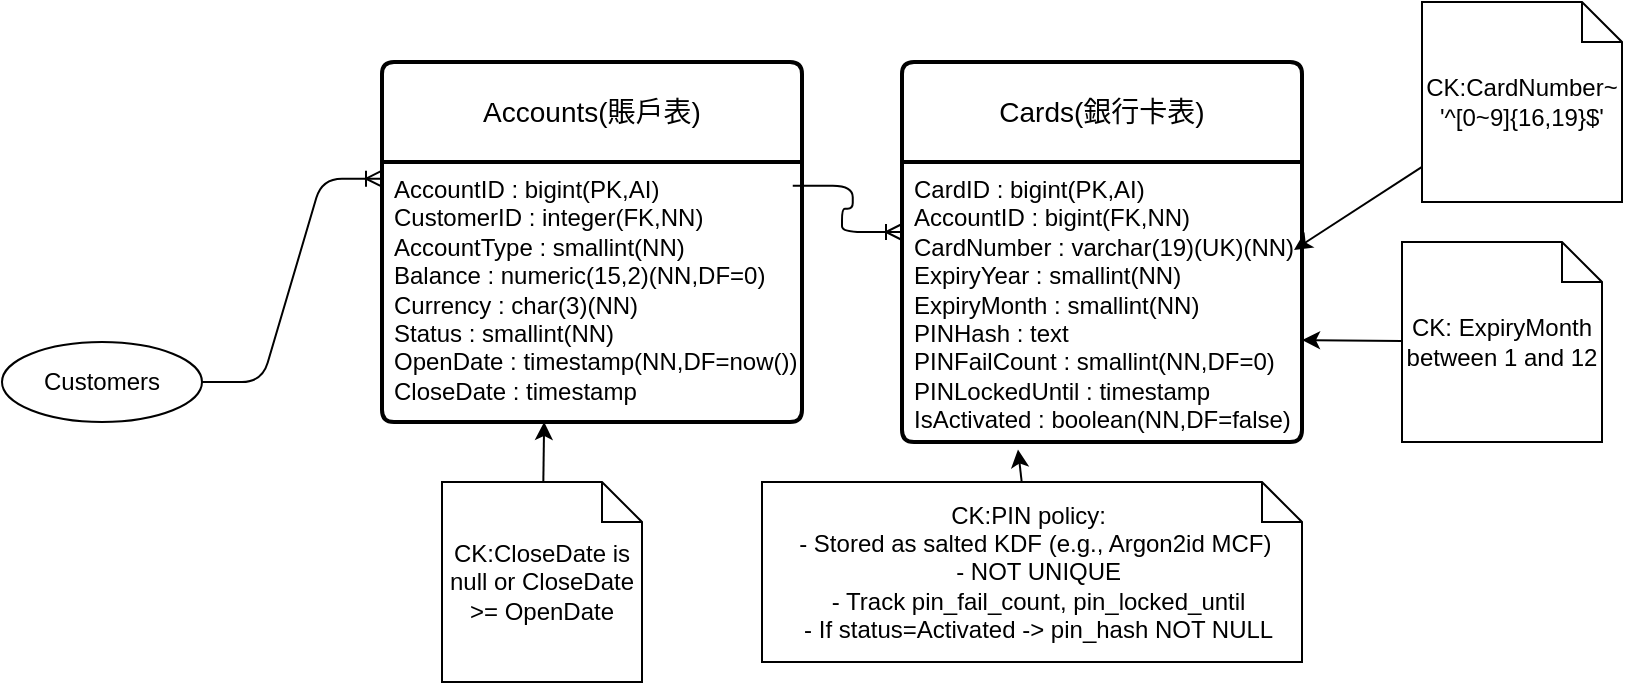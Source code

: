 <mxfile>
    <diagram id="pXt7ZD64DGQOCssldogR" name="第 1 页">
        <mxGraphModel dx="587" dy="787" grid="1" gridSize="10" guides="1" tooltips="1" connect="1" arrows="1" fold="1" page="1" pageScale="1" pageWidth="827" pageHeight="1169" math="0" shadow="0">
            <root>
                <mxCell id="0"/>
                <mxCell id="1" parent="0"/>
                <mxCell id="2" value="Accounts(賬戶表)" style="swimlane;childLayout=stackLayout;horizontal=1;startSize=50;horizontalStack=0;rounded=1;fontSize=14;fontStyle=0;strokeWidth=2;resizeParent=0;resizeLast=1;shadow=0;dashed=0;align=center;arcSize=4;whiteSpace=wrap;html=1;" parent="1" vertex="1">
                    <mxGeometry x="200" y="190" width="210" height="180" as="geometry"/>
                </mxCell>
                <mxCell id="3" value="AccountID : bigint(PK,AI)&lt;div&gt;CustomerID : integer(FK,NN)&lt;/div&gt;&lt;div&gt;AccountType : smallint(NN)&lt;/div&gt;&lt;div&gt;Balance : numeric(15,2)(NN,DF=0)&lt;br&gt;Currency : char(3)(NN)&lt;/div&gt;&lt;div&gt;Status : smallint(NN)&lt;/div&gt;&lt;div&gt;OpenDate : timestamp(NN,DF=now())&lt;/div&gt;&lt;div&gt;CloseDate : timestamp&lt;/div&gt;" style="align=left;strokeColor=none;fillColor=none;spacingLeft=4;fontSize=12;verticalAlign=top;resizable=0;rotatable=0;part=1;html=1;" parent="2" vertex="1">
                    <mxGeometry y="50" width="210" height="130" as="geometry"/>
                </mxCell>
                <mxCell id="4" value="Cards(銀行卡表)" style="swimlane;childLayout=stackLayout;horizontal=1;startSize=50;horizontalStack=0;rounded=1;fontSize=14;fontStyle=0;strokeWidth=2;resizeParent=0;resizeLast=1;shadow=0;dashed=0;align=center;arcSize=4;whiteSpace=wrap;html=1;" parent="1" vertex="1">
                    <mxGeometry x="460" y="190" width="200" height="190" as="geometry"/>
                </mxCell>
                <mxCell id="5" value="CardID : bigint(PK,AI)&lt;div&gt;AccountID : bigint(FK,NN)&lt;/div&gt;&lt;div&gt;CardNumber : varchar(19)(UK)(NN)&lt;/div&gt;&lt;div&gt;ExpiryYear : smallint(NN)&lt;/div&gt;&lt;div&gt;ExpiryMonth : smallint(NN)&lt;/div&gt;&lt;div&gt;&lt;span style=&quot;background-color: transparent;&quot;&gt;PINHash : text&lt;/span&gt;&lt;/div&gt;&lt;div&gt;&lt;span style=&quot;background-color: transparent;&quot;&gt;PINFailCount : smallint(NN,DF=0)&lt;/span&gt;&lt;/div&gt;&lt;div&gt;&lt;span style=&quot;background-color: transparent;&quot;&gt;PINLockedUntil : timestamp&lt;/span&gt;&lt;/div&gt;&lt;div&gt;&lt;span style=&quot;background-color: transparent;&quot;&gt;IsActivated : boolean(NN,DF=false)&lt;/span&gt;&lt;/div&gt;" style="align=left;strokeColor=none;fillColor=none;spacingLeft=4;fontSize=12;verticalAlign=top;resizable=0;rotatable=0;part=1;html=1;" parent="4" vertex="1">
                    <mxGeometry y="50" width="200" height="140" as="geometry"/>
                </mxCell>
                <mxCell id="6" value="" style="edgeStyle=entityRelationEdgeStyle;fontSize=12;html=1;endArrow=ERoneToMany;exitX=0.978;exitY=0.091;exitDx=0;exitDy=0;exitPerimeter=0;entryX=0;entryY=0.25;entryDx=0;entryDy=0;" parent="1" source="3" target="5" edge="1">
                    <mxGeometry width="100" height="100" relative="1" as="geometry">
                        <mxPoint x="370" y="310" as="sourcePoint"/>
                        <mxPoint x="470" y="210" as="targetPoint"/>
                    </mxGeometry>
                </mxCell>
                <mxCell id="7" value="" style="edgeStyle=entityRelationEdgeStyle;fontSize=12;html=1;endArrow=ERoneToMany;entryX=0;entryY=0.064;entryDx=0;entryDy=0;entryPerimeter=0;" parent="1" target="3" edge="1">
                    <mxGeometry width="100" height="100" relative="1" as="geometry">
                        <mxPoint x="110" y="350" as="sourcePoint"/>
                        <mxPoint x="160" y="250" as="targetPoint"/>
                    </mxGeometry>
                </mxCell>
                <mxCell id="9" value="Customers" style="ellipse;whiteSpace=wrap;html=1;align=center;" parent="1" vertex="1">
                    <mxGeometry x="10" y="330" width="100" height="40" as="geometry"/>
                </mxCell>
                <mxCell id="10" value="CK:CloseDate is null or CloseDate &amp;gt;= OpenDate" style="shape=note;size=20;whiteSpace=wrap;html=1;" vertex="1" parent="1">
                    <mxGeometry x="230" y="400" width="100" height="100" as="geometry"/>
                </mxCell>
                <mxCell id="11" style="edgeStyle=none;html=1;entryX=0.386;entryY=1;entryDx=0;entryDy=0;entryPerimeter=0;" edge="1" parent="1" source="10" target="3">
                    <mxGeometry relative="1" as="geometry"/>
                </mxCell>
                <mxCell id="13" style="edgeStyle=none;html=1;entryX=1;entryY=0.636;entryDx=0;entryDy=0;entryPerimeter=0;" edge="1" parent="1" source="12" target="5">
                    <mxGeometry relative="1" as="geometry"/>
                </mxCell>
                <mxCell id="12" value="CK: ExpiryMonth between 1 and 12" style="shape=note;size=20;whiteSpace=wrap;html=1;" vertex="1" parent="1">
                    <mxGeometry x="710" y="280" width="100" height="100" as="geometry"/>
                </mxCell>
                <mxCell id="14" value="CK:PIN policy:&lt;span style=&quot;background-color: transparent;&quot;&gt;&lt;font color=&quot;#000000&quot;&gt;&amp;nbsp;&lt;/font&gt;&lt;/span&gt;&lt;div&gt;&lt;span style=&quot;background-color: transparent;&quot;&gt;&lt;font color=&quot;#000000&quot;&gt;&amp;nbsp;- Stored as salted KDF (e.g., Argon2id MCF)&lt;/font&gt;&lt;/span&gt;&lt;/div&gt;&lt;div&gt;&lt;span style=&quot;background-color: transparent;&quot;&gt;&amp;nbsp; - NOT UNIQUE&lt;/span&gt;&lt;div&gt;&lt;font color=&quot;#000000&quot;&gt;&amp;nbsp; - Track pin_fail_count, pin_locked_until&lt;/font&gt;&lt;/div&gt;&lt;div&gt;&lt;font color=&quot;#000000&quot;&gt;&amp;nbsp; - If status=Activated -&amp;gt; pin_hash NOT NULL&lt;/font&gt;&lt;/div&gt;&lt;/div&gt;" style="shape=note;size=20;whiteSpace=wrap;html=1;" vertex="1" parent="1">
                    <mxGeometry x="390" y="400" width="270" height="90" as="geometry"/>
                </mxCell>
                <mxCell id="15" style="edgeStyle=none;html=1;entryX=0.29;entryY=1.027;entryDx=0;entryDy=0;entryPerimeter=0;" edge="1" parent="1" source="14" target="5">
                    <mxGeometry relative="1" as="geometry"/>
                </mxCell>
                <mxCell id="16" value="CK:CardNumber~&lt;div&gt;&#39;^[0~9]{16,19}$&#39;&lt;/div&gt;" style="shape=note;size=20;whiteSpace=wrap;html=1;" vertex="1" parent="1">
                    <mxGeometry x="720" y="160" width="100" height="100" as="geometry"/>
                </mxCell>
                <mxCell id="17" style="edgeStyle=none;html=1;entryX=0.98;entryY=0.314;entryDx=0;entryDy=0;entryPerimeter=0;" edge="1" parent="1" source="16" target="5">
                    <mxGeometry relative="1" as="geometry"/>
                </mxCell>
            </root>
        </mxGraphModel>
    </diagram>
</mxfile>